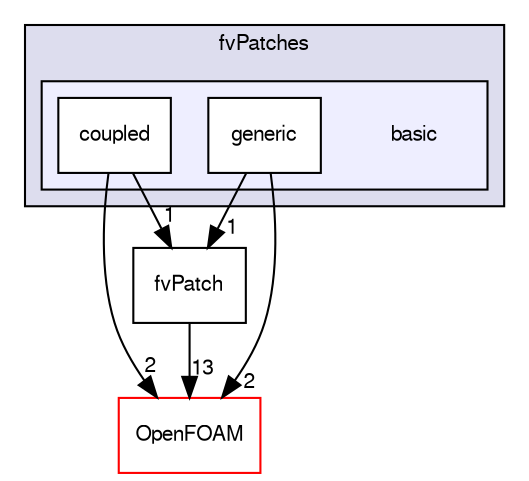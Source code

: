 digraph "src/finiteVolume/fvMesh/fvPatches/basic" {
  bgcolor=transparent;
  compound=true
  node [ fontsize="10", fontname="FreeSans"];
  edge [ labelfontsize="10", labelfontname="FreeSans"];
  subgraph clusterdir_b630ab9569e31ffb9b2cc4747c3085db {
    graph [ bgcolor="#ddddee", pencolor="black", label="fvPatches" fontname="FreeSans", fontsize="10", URL="dir_b630ab9569e31ffb9b2cc4747c3085db.html"]
  subgraph clusterdir_dfff1aaafb0557c9fd59e388c1b38ebc {
    graph [ bgcolor="#eeeeff", pencolor="black", label="" URL="dir_dfff1aaafb0557c9fd59e388c1b38ebc.html"];
    dir_dfff1aaafb0557c9fd59e388c1b38ebc [shape=plaintext label="basic"];
    dir_3b3ca4fb65325ebaee99f79479e771e2 [shape=box label="coupled" color="black" fillcolor="white" style="filled" URL="dir_3b3ca4fb65325ebaee99f79479e771e2.html"];
    dir_a55a64a645c9a366433296461bbe0630 [shape=box label="generic" color="black" fillcolor="white" style="filled" URL="dir_a55a64a645c9a366433296461bbe0630.html"];
  }
  }
  dir_9aeac362c73ae2f52e334aea3c97600f [shape=box label="fvPatch" URL="dir_9aeac362c73ae2f52e334aea3c97600f.html"];
  dir_c5473ff19b20e6ec4dfe5c310b3778a8 [shape=box label="OpenFOAM" color="red" URL="dir_c5473ff19b20e6ec4dfe5c310b3778a8.html"];
  dir_9aeac362c73ae2f52e334aea3c97600f->dir_c5473ff19b20e6ec4dfe5c310b3778a8 [headlabel="13", labeldistance=1.5 headhref="dir_000999_001732.html"];
  dir_a55a64a645c9a366433296461bbe0630->dir_9aeac362c73ae2f52e334aea3c97600f [headlabel="1", labeldistance=1.5 headhref="dir_000982_000999.html"];
  dir_a55a64a645c9a366433296461bbe0630->dir_c5473ff19b20e6ec4dfe5c310b3778a8 [headlabel="2", labeldistance=1.5 headhref="dir_000982_001732.html"];
  dir_3b3ca4fb65325ebaee99f79479e771e2->dir_9aeac362c73ae2f52e334aea3c97600f [headlabel="1", labeldistance=1.5 headhref="dir_000981_000999.html"];
  dir_3b3ca4fb65325ebaee99f79479e771e2->dir_c5473ff19b20e6ec4dfe5c310b3778a8 [headlabel="2", labeldistance=1.5 headhref="dir_000981_001732.html"];
}
